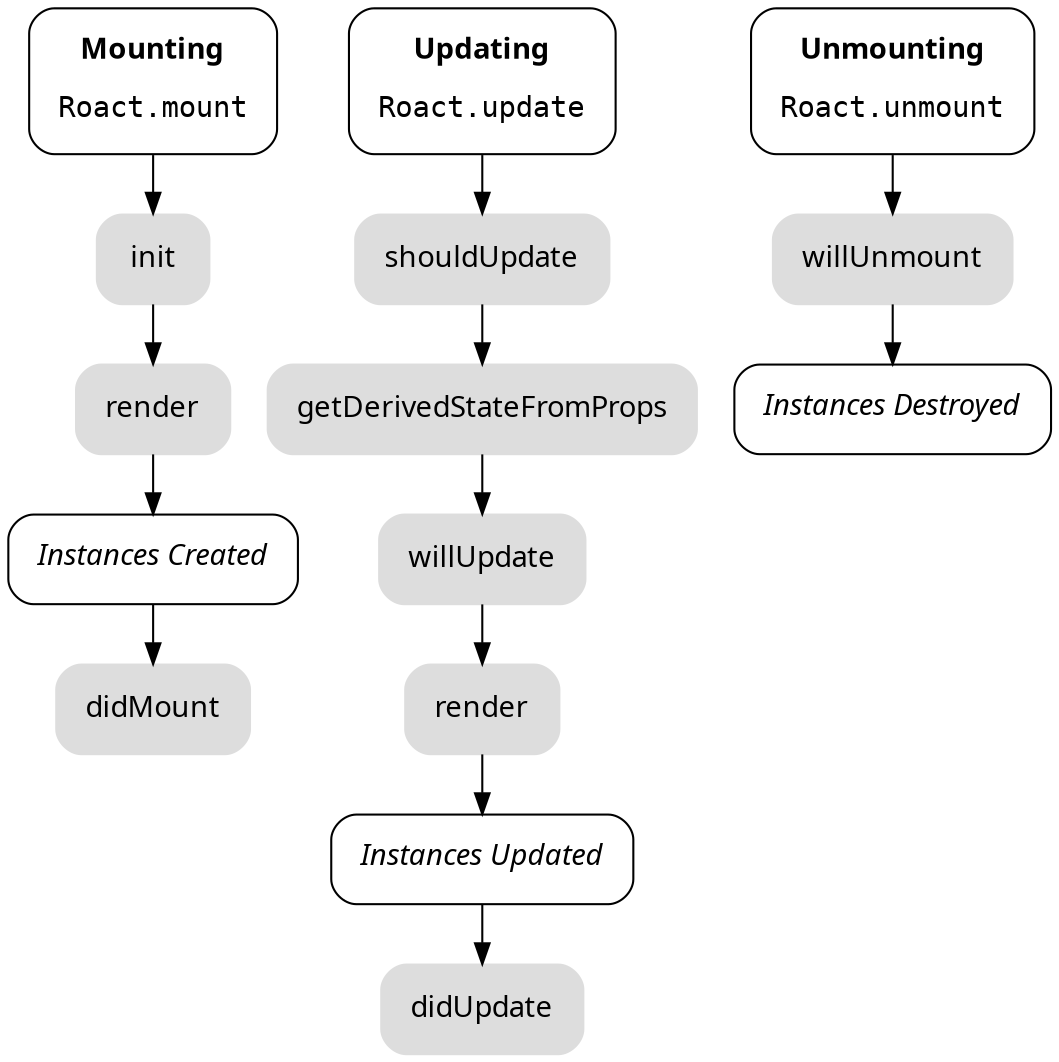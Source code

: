 digraph G {
	ranksep="0.4";
	node [
		shape="box",
		style="rounded,filled",
		color="#dddddd",
		fontname="Segoe UI",
		margin="0.2",
	];
	edge [
	];

	render1 [label="render"];
	created [style="rounded", color="#000000", label=<<i>Instances Created</i>>];
	mount [style="rounded", color="#000000", label=<
		<b>Mounting</b>
		<br /><br />
		<font face="monospace">Roact.mount</font>
	>];
	mount -> init -> render1 -> created -> didMount;

	updated [style="rounded", color="#000000", label=<<i>Instances Updated</i>>];
	update [style="rounded", color="#000000", label=<
		<b>Updating</b>
		<br /><br />
		<font face="monospace">Roact.update</font>
	>];
	update -> shouldUpdate -> getDerivedStateFromProps -> willUpdate -> render -> updated -> didUpdate;

	unmounted [style="rounded", color="#000000", label=<<i>Instances Destroyed</i>>];
	unmount [style="rounded", color="#000000", label=<
		<b>Unmounting</b>
		<br /><br />
		<font face="monospace">Roact.unmount</font>
	>];
	unmount -> willUnmount -> unmounted;
}